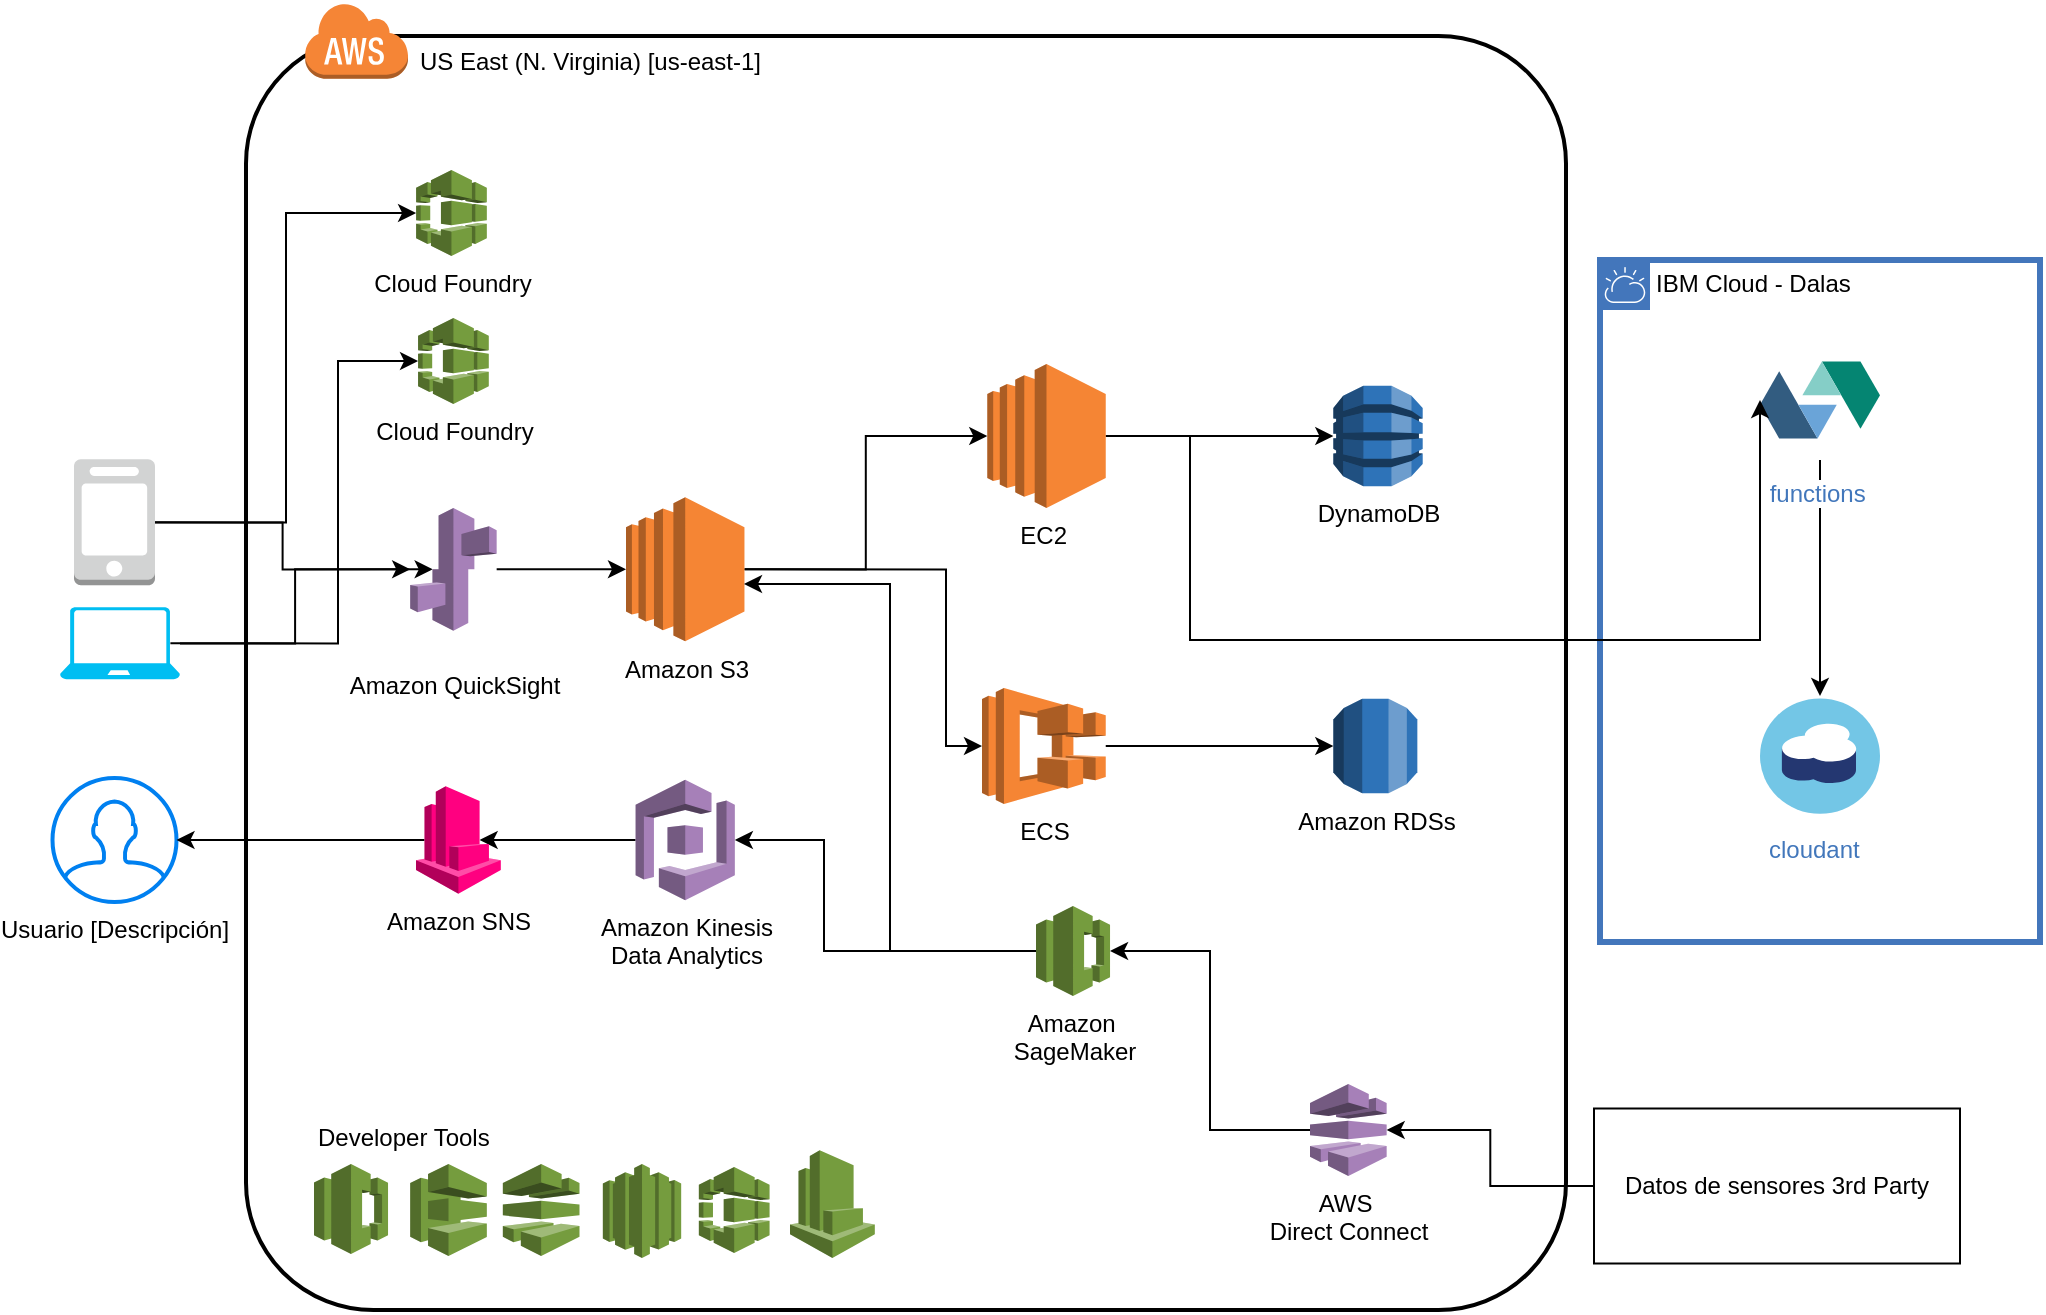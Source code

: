 <mxfile version="14.4.3" type="github">
  <diagram id="TSc8M2aQanpHi99RWJcm" name="Page-1">
    <mxGraphModel dx="912" dy="1884" grid="0" gridSize="10" guides="1" tooltips="1" connect="1" arrows="1" fold="1" page="1" pageScale="1" pageWidth="850" pageHeight="1100" math="0" shadow="0">
      <root>
        <mxCell id="0" />
        <mxCell id="1" parent="0" />
        <mxCell id="v8qC128liEodUwgJ5zLA-23" value="Usuario [Descripción]" style="html=1;verticalLabelPosition=bottom;align=center;labelBackgroundColor=#ffffff;verticalAlign=top;strokeWidth=2;strokeColor=#0080F0;shadow=0;dashed=0;shape=mxgraph.ios7.icons.user;" parent="1" vertex="1">
          <mxGeometry x="94.25" y="328" width="62" height="62" as="geometry" />
        </mxCell>
        <mxCell id="v8qC128liEodUwgJ5zLA-52" style="edgeStyle=orthogonalEdgeStyle;rounded=0;orthogonalLoop=1;jettySize=auto;html=1;entryX=0.26;entryY=0.5;entryDx=0;entryDy=0;entryPerimeter=0;" parent="1" source="v8qC128liEodUwgJ5zLA-49" target="v8qC128liEodUwgJ5zLA-17" edge="1">
          <mxGeometry relative="1" as="geometry" />
        </mxCell>
        <mxCell id="JbWxMv6GaowE7ZCO7siT-10" style="edgeStyle=orthogonalEdgeStyle;rounded=0;orthogonalLoop=1;jettySize=auto;html=1;exitX=1;exitY=0.5;exitDx=0;exitDy=0;exitPerimeter=0;entryX=0;entryY=0.5;entryDx=0;entryDy=0;entryPerimeter=0;" edge="1" parent="1" source="v8qC128liEodUwgJ5zLA-49" target="JbWxMv6GaowE7ZCO7siT-7">
          <mxGeometry relative="1" as="geometry">
            <Array as="points">
              <mxPoint x="211" y="200" />
              <mxPoint x="211" y="46" />
            </Array>
          </mxGeometry>
        </mxCell>
        <mxCell id="v8qC128liEodUwgJ5zLA-49" value="" style="outlineConnect=0;dashed=0;verticalLabelPosition=bottom;verticalAlign=top;align=center;html=1;shape=mxgraph.aws3.mobile_client;fillColor=#D2D3D3;gradientColor=none;dashPattern=1 1;" parent="1" vertex="1">
          <mxGeometry x="105" y="168.66" width="40.5" height="63" as="geometry" />
        </mxCell>
        <mxCell id="v8qC128liEodUwgJ5zLA-53" style="edgeStyle=orthogonalEdgeStyle;rounded=0;orthogonalLoop=1;jettySize=auto;html=1;" parent="1" source="v8qC128liEodUwgJ5zLA-50" target="v8qC128liEodUwgJ5zLA-17" edge="1">
          <mxGeometry relative="1" as="geometry" />
        </mxCell>
        <mxCell id="JbWxMv6GaowE7ZCO7siT-11" style="edgeStyle=orthogonalEdgeStyle;rounded=0;orthogonalLoop=1;jettySize=auto;html=1;exitX=0.92;exitY=0.5;exitDx=0;exitDy=0;exitPerimeter=0;entryX=0;entryY=0.5;entryDx=0;entryDy=0;entryPerimeter=0;" edge="1" parent="1" source="v8qC128liEodUwgJ5zLA-50" target="JbWxMv6GaowE7ZCO7siT-8">
          <mxGeometry relative="1" as="geometry">
            <Array as="points">
              <mxPoint x="237" y="261" />
              <mxPoint x="237" y="120" />
            </Array>
          </mxGeometry>
        </mxCell>
        <mxCell id="v8qC128liEodUwgJ5zLA-50" value="" style="verticalLabelPosition=bottom;html=1;verticalAlign=top;align=center;strokeColor=none;fillColor=#00BEF2;shape=mxgraph.azure.laptop;pointerEvents=1;dashed=1;dashPattern=1 1;" parent="1" vertex="1">
          <mxGeometry x="98" y="242.66" width="60" height="36" as="geometry" />
        </mxCell>
        <mxCell id="v8qC128liEodUwgJ5zLA-8" value="IBM Cloud - Dalas" style="shape=mxgraph.ibm.box;prType=cloud;fontStyle=0;verticalAlign=top;align=left;spacingLeft=32;spacingTop=4;fillColor=none;rounded=0;whiteSpace=wrap;html=1;strokeColor=#4376BB;strokeWidth=3;dashed=0;container=1;spacing=-4;collapsible=0;expand=0;recursiveResize=0;" parent="1" vertex="1">
          <mxGeometry x="868" y="69" width="220" height="341" as="geometry" />
        </mxCell>
        <mxCell id="v8qC128liEodUwgJ5zLA-66" style="edgeStyle=orthogonalEdgeStyle;rounded=0;orthogonalLoop=1;jettySize=auto;html=1;" parent="v8qC128liEodUwgJ5zLA-8" source="v8qC128liEodUwgJ5zLA-55" target="v8qC128liEodUwgJ5zLA-58" edge="1">
          <mxGeometry relative="1" as="geometry" />
        </mxCell>
        <mxCell id="v8qC128liEodUwgJ5zLA-55" value="functions&amp;nbsp;" style="aspect=fixed;perimeter=ellipsePerimeter;html=1;align=center;shadow=0;dashed=0;fontColor=#4277BB;labelBackgroundColor=#ffffff;fontSize=12;spacingTop=3;image;image=img/lib/ibm/miscellaneous/openwhisk.svg;dashPattern=1 1;" parent="v8qC128liEodUwgJ5zLA-8" vertex="1">
          <mxGeometry x="80" y="40" width="60" height="60" as="geometry" />
        </mxCell>
        <mxCell id="v8qC128liEodUwgJ5zLA-58" value="cloudant&amp;nbsp;&amp;nbsp;" style="aspect=fixed;perimeter=ellipsePerimeter;html=1;align=center;shadow=0;dashed=0;fontColor=#4277BB;labelBackgroundColor=#ffffff;fontSize=12;spacingTop=3;image;image=img/lib/ibm/miscellaneous/cloudant.svg;dashPattern=1 1;" parent="v8qC128liEodUwgJ5zLA-8" vertex="1">
          <mxGeometry x="80" y="218" width="60" height="60" as="geometry" />
        </mxCell>
        <mxCell id="v8qC128liEodUwgJ5zLA-65" style="edgeStyle=orthogonalEdgeStyle;rounded=0;orthogonalLoop=1;jettySize=auto;html=1;entryX=0;entryY=0.5;entryDx=0;entryDy=0;" parent="1" source="v8qC128liEodUwgJ5zLA-43" target="v8qC128liEodUwgJ5zLA-55" edge="1">
          <mxGeometry relative="1" as="geometry">
            <Array as="points">
              <mxPoint x="663" y="157" />
              <mxPoint x="663" y="259" />
            </Array>
          </mxGeometry>
        </mxCell>
        <mxCell id="Daq54S6arMpTg4pPxObL-1" style="edgeStyle=orthogonalEdgeStyle;rounded=0;orthogonalLoop=1;jettySize=auto;html=1;exitX=0;exitY=0.5;exitDx=0;exitDy=0;exitPerimeter=0;entryX=0.75;entryY=0.5;entryDx=0;entryDy=0;entryPerimeter=0;" parent="1" source="v8qC128liEodUwgJ5zLA-19" target="Daq54S6arMpTg4pPxObL-7" edge="1">
          <mxGeometry relative="1" as="geometry">
            <mxPoint x="70" y="285" as="targetPoint" />
          </mxGeometry>
        </mxCell>
        <mxCell id="v8qC128liEodUwgJ5zLA-13" value="" style="rounded=1;arcSize=10;dashed=0;fillColor=none;gradientColor=none;strokeWidth=2;" parent="1" vertex="1">
          <mxGeometry x="191" y="-43" width="660" height="637.04" as="geometry" />
        </mxCell>
        <mxCell id="v8qC128liEodUwgJ5zLA-14" value="" style="dashed=0;html=1;shape=mxgraph.aws3.cloud;fillColor=#F58536;gradientColor=none;dashed=0;" parent="1" vertex="1">
          <mxGeometry x="220.18" y="-60.0" width="51.82" height="38.35" as="geometry" />
        </mxCell>
        <mxCell id="v8qC128liEodUwgJ5zLA-16" value="US East (N. Virginia) [us-east-1]" style="text;whiteSpace=wrap;html=1;" parent="1" vertex="1">
          <mxGeometry x="276.002" y="-44.235" width="219.197" height="28.153" as="geometry" />
        </mxCell>
        <mxCell id="v8qC128liEodUwgJ5zLA-22" value="Amazon RDSs" style="outlineConnect=0;dashed=0;verticalLabelPosition=bottom;verticalAlign=top;align=center;html=1;shape=mxgraph.aws3.rds;fillColor=#2E73B8;gradientColor=none;" parent="1" vertex="1">
          <mxGeometry x="734.667" y="288.373" width="42.009" height="47.258" as="geometry" />
        </mxCell>
        <mxCell id="v8qC128liEodUwgJ5zLA-19" value="Amazon Kinesis&lt;br&gt;Data Analytics" style="outlineConnect=0;dashed=0;verticalLabelPosition=bottom;verticalAlign=top;align=center;html=1;shape=mxgraph.aws3.cognito;fillColor=#A680B8;gradientColor=none;" parent="1" vertex="1">
          <mxGeometry x="385.796" y="328.827" width="49.631" height="60.329" as="geometry" />
        </mxCell>
        <mxCell id="v8qC128liEodUwgJ5zLA-24" value="" style="outlineConnect=0;dashed=0;verticalLabelPosition=bottom;verticalAlign=top;align=center;html=1;shape=mxgraph.aws3.codecommit;fillColor=#759C3E;gradientColor=none;" parent="1" vertex="1">
          <mxGeometry x="225" y="521" width="37.02" height="45" as="geometry" />
        </mxCell>
        <mxCell id="v8qC128liEodUwgJ5zLA-25" value="" style="outlineConnect=0;dashed=0;verticalLabelPosition=bottom;verticalAlign=top;align=center;html=1;shape=mxgraph.aws3.codedeploy;fillColor=#759C3E;gradientColor=none;" parent="1" vertex="1">
          <mxGeometry x="273.09" y="521" width="38.33" height="46" as="geometry" />
        </mxCell>
        <mxCell id="v8qC128liEodUwgJ5zLA-26" value="" style="outlineConnect=0;dashed=0;verticalLabelPosition=bottom;verticalAlign=top;align=center;html=1;shape=mxgraph.aws3.codepipeline;fillColor=#759C3E;gradientColor=none;" parent="1" vertex="1">
          <mxGeometry x="319.42" y="521" width="38.33" height="46" as="geometry" />
        </mxCell>
        <mxCell id="v8qC128liEodUwgJ5zLA-27" value="" style="outlineConnect=0;dashed=0;verticalLabelPosition=bottom;verticalAlign=top;align=center;html=1;shape=mxgraph.aws3.codestar;fillColor=#759C3E;gradientColor=none;" parent="1" vertex="1">
          <mxGeometry x="369.42" y="521" width="39.17" height="47" as="geometry" />
        </mxCell>
        <mxCell id="v8qC128liEodUwgJ5zLA-28" value="" style="outlineConnect=0;dashed=0;verticalLabelPosition=bottom;verticalAlign=top;align=center;html=1;shape=mxgraph.aws3.codebuild;fillColor=#759C3E;gradientColor=none;" parent="1" vertex="1">
          <mxGeometry x="417.42" y="522.5" width="35.37" height="43" as="geometry" />
        </mxCell>
        <mxCell id="v8qC128liEodUwgJ5zLA-48" style="edgeStyle=orthogonalEdgeStyle;rounded=0;orthogonalLoop=1;jettySize=auto;html=1;entryX=0;entryY=0.5;entryDx=0;entryDy=0;entryPerimeter=0;" parent="1" source="v8qC128liEodUwgJ5zLA-17" target="Daq54S6arMpTg4pPxObL-3" edge="1">
          <mxGeometry relative="1" as="geometry">
            <mxPoint x="380.997" y="223.7" as="targetPoint" />
          </mxGeometry>
        </mxCell>
        <mxCell id="v8qC128liEodUwgJ5zLA-17" value="&lt;br&gt;Amazon QuickSight" style="outlineConnect=0;dashed=0;verticalLabelPosition=bottom;verticalAlign=top;align=center;html=1;shape=mxgraph.aws3.elastic_beanstalk;fillColor=#A680B8;gradientColor=none;" parent="1" vertex="1">
          <mxGeometry x="273.093" y="192.995" width="43.236" height="61.334" as="geometry" />
        </mxCell>
        <mxCell id="v8qC128liEodUwgJ5zLA-62" style="edgeStyle=orthogonalEdgeStyle;rounded=0;orthogonalLoop=1;jettySize=auto;html=1;entryX=0;entryY=0.5;entryDx=0;entryDy=0;entryPerimeter=0;" parent="1" source="v8qC128liEodUwgJ5zLA-34" target="v8qC128liEodUwgJ5zLA-22" edge="1">
          <mxGeometry relative="1" as="geometry" />
        </mxCell>
        <mxCell id="v8qC128liEodUwgJ5zLA-34" value="ECS" style="outlineConnect=0;dashed=0;verticalLabelPosition=bottom;verticalAlign=top;align=center;html=1;shape=mxgraph.aws3.ecs;fillColor=#F58534;gradientColor=none;" parent="1" vertex="1">
          <mxGeometry x="559" y="283.0" width="61.87" height="58" as="geometry" />
        </mxCell>
        <mxCell id="v8qC128liEodUwgJ5zLA-36" value="Developer Tools" style="text;whiteSpace=wrap;html=1;" parent="1" vertex="1">
          <mxGeometry x="225.002" y="494.345" width="219.197" height="28.153" as="geometry" />
        </mxCell>
        <mxCell id="v8qC128liEodUwgJ5zLA-64" style="edgeStyle=orthogonalEdgeStyle;rounded=0;orthogonalLoop=1;jettySize=auto;html=1;entryX=0;entryY=0.5;entryDx=0;entryDy=0;entryPerimeter=0;" parent="1" source="v8qC128liEodUwgJ5zLA-43" target="v8qC128liEodUwgJ5zLA-63" edge="1">
          <mxGeometry relative="1" as="geometry" />
        </mxCell>
        <mxCell id="v8qC128liEodUwgJ5zLA-43" value="EC2&amp;nbsp;" style="outlineConnect=0;dashed=0;verticalLabelPosition=bottom;verticalAlign=top;align=center;html=1;shape=mxgraph.aws3.ec2;fillColor=#F58534;gradientColor=none;dashPattern=1 1;" parent="1" vertex="1">
          <mxGeometry x="561.64" y="121" width="59.23" height="72" as="geometry" />
        </mxCell>
        <mxCell id="v8qC128liEodUwgJ5zLA-63" value="DynamoDB" style="outlineConnect=0;dashed=0;verticalLabelPosition=bottom;verticalAlign=top;align=center;html=1;shape=mxgraph.aws3.dynamo_db;fillColor=#2E73B8;gradientColor=none;" parent="1" vertex="1">
          <mxGeometry x="734.667" y="131.868" width="44.684" height="50.274" as="geometry" />
        </mxCell>
        <mxCell id="v8qC128liEodUwgJ5zLA-67" value="" style="outlineConnect=0;dashed=0;verticalLabelPosition=bottom;verticalAlign=top;align=center;html=1;shape=mxgraph.aws3.cloudwatch;fillColor=#759C3E;gradientColor=none;dashPattern=1 1;" parent="1" vertex="1">
          <mxGeometry x="463" y="514.17" width="42.41" height="53.83" as="geometry" />
        </mxCell>
        <mxCell id="JbWxMv6GaowE7ZCO7siT-2" style="edgeStyle=orthogonalEdgeStyle;rounded=0;orthogonalLoop=1;jettySize=auto;html=1;exitX=1;exitY=0.5;exitDx=0;exitDy=0;exitPerimeter=0;" edge="1" parent="1" source="Daq54S6arMpTg4pPxObL-3" target="v8qC128liEodUwgJ5zLA-43">
          <mxGeometry relative="1" as="geometry" />
        </mxCell>
        <mxCell id="JbWxMv6GaowE7ZCO7siT-3" style="edgeStyle=orthogonalEdgeStyle;rounded=0;orthogonalLoop=1;jettySize=auto;html=1;exitX=1;exitY=0.5;exitDx=0;exitDy=0;exitPerimeter=0;entryX=0;entryY=0.5;entryDx=0;entryDy=0;entryPerimeter=0;" edge="1" parent="1" source="Daq54S6arMpTg4pPxObL-3" target="v8qC128liEodUwgJ5zLA-34">
          <mxGeometry relative="1" as="geometry">
            <Array as="points">
              <mxPoint x="541" y="224" />
              <mxPoint x="541" y="312" />
            </Array>
          </mxGeometry>
        </mxCell>
        <mxCell id="Daq54S6arMpTg4pPxObL-3" value="Amazon S3" style="outlineConnect=0;dashed=0;verticalLabelPosition=bottom;verticalAlign=top;align=center;html=1;shape=mxgraph.aws3.ec2;fillColor=#F58534;gradientColor=none;dashPattern=1 1;" parent="1" vertex="1">
          <mxGeometry x="381" y="187.66" width="59.23" height="72" as="geometry" />
        </mxCell>
        <mxCell id="Daq54S6arMpTg4pPxObL-10" style="edgeStyle=orthogonalEdgeStyle;rounded=0;orthogonalLoop=1;jettySize=auto;html=1;exitX=0;exitY=0.5;exitDx=0;exitDy=0;exitPerimeter=0;" parent="1" source="Daq54S6arMpTg4pPxObL-5" edge="1">
          <mxGeometry relative="1" as="geometry">
            <Array as="points">
              <mxPoint x="513" y="415" />
              <mxPoint x="513" y="231" />
            </Array>
            <mxPoint x="440" y="231" as="targetPoint" />
          </mxGeometry>
        </mxCell>
        <mxCell id="Daq54S6arMpTg4pPxObL-20" style="edgeStyle=orthogonalEdgeStyle;rounded=0;orthogonalLoop=1;jettySize=auto;html=1;exitX=0;exitY=0.5;exitDx=0;exitDy=0;exitPerimeter=0;entryX=1;entryY=0.5;entryDx=0;entryDy=0;entryPerimeter=0;" parent="1" source="Daq54S6arMpTg4pPxObL-5" target="v8qC128liEodUwgJ5zLA-19" edge="1">
          <mxGeometry relative="1" as="geometry">
            <Array as="points">
              <mxPoint x="480" y="415" />
              <mxPoint x="480" y="359" />
            </Array>
          </mxGeometry>
        </mxCell>
        <mxCell id="Daq54S6arMpTg4pPxObL-5" value="Amazon&amp;nbsp;&lt;br&gt;SageMaker" style="outlineConnect=0;dashed=0;verticalLabelPosition=bottom;verticalAlign=top;align=center;html=1;shape=mxgraph.aws3.codecommit;fillColor=#759C3E;gradientColor=none;" parent="1" vertex="1">
          <mxGeometry x="586" y="392" width="37.02" height="45" as="geometry" />
        </mxCell>
        <mxCell id="Daq54S6arMpTg4pPxObL-8" style="edgeStyle=orthogonalEdgeStyle;rounded=0;orthogonalLoop=1;jettySize=auto;html=1;exitX=0.1;exitY=0.5;exitDx=0;exitDy=0;exitPerimeter=0;" parent="1" source="Daq54S6arMpTg4pPxObL-7" target="v8qC128liEodUwgJ5zLA-23" edge="1">
          <mxGeometry relative="1" as="geometry" />
        </mxCell>
        <mxCell id="Daq54S6arMpTg4pPxObL-7" value="Amazon SNS" style="outlineConnect=0;dashed=0;verticalLabelPosition=bottom;verticalAlign=top;align=center;html=1;shape=mxgraph.aws3.cloudwatch;fillColor=#FF0080;gradientColor=none;dashPattern=1 1;" parent="1" vertex="1">
          <mxGeometry x="276" y="332.08" width="42.41" height="53.83" as="geometry" />
        </mxCell>
        <mxCell id="Daq54S6arMpTg4pPxObL-12" style="edgeStyle=orthogonalEdgeStyle;rounded=0;orthogonalLoop=1;jettySize=auto;html=1;exitX=0;exitY=0.5;exitDx=0;exitDy=0;entryX=1;entryY=0.5;entryDx=0;entryDy=0;entryPerimeter=0;exitPerimeter=0;" parent="1" source="JbWxMv6GaowE7ZCO7siT-4" target="Daq54S6arMpTg4pPxObL-5" edge="1">
          <mxGeometry relative="1" as="geometry" />
        </mxCell>
        <mxCell id="Daq54S6arMpTg4pPxObL-18" value="" style="group" parent="1" vertex="1" connectable="0">
          <mxGeometry x="865" y="493.25" width="183" height="77.5" as="geometry" />
        </mxCell>
        <mxCell id="Daq54S6arMpTg4pPxObL-11" value="Datos de sensores 3rd Party&lt;br&gt;" style="rounded=0;whiteSpace=wrap;html=1;fillColor=none;shadow=0;" parent="Daq54S6arMpTg4pPxObL-18" vertex="1">
          <mxGeometry width="183" height="77.5" as="geometry" />
        </mxCell>
        <mxCell id="Daq54S6arMpTg4pPxObL-16" value="" style="shape=image;html=1;verticalAlign=top;verticalLabelPosition=bottom;labelBackgroundColor=#ffffff;imageAspect=0;aspect=fixed;image=https://cdn2.iconfinder.com/data/icons/innovation-technology-1/512/tech_0007-128.png;shadow=1;fillColor=#66B2FF;strokeColor=#000000;" parent="Daq54S6arMpTg4pPxObL-18" vertex="1">
          <mxGeometry width="24" height="24" as="geometry" />
        </mxCell>
        <mxCell id="JbWxMv6GaowE7ZCO7siT-4" value="AWS&amp;nbsp;&lt;br&gt;Direct Connect" style="outlineConnect=0;dashed=0;verticalLabelPosition=bottom;verticalAlign=top;align=center;html=1;shape=mxgraph.aws3.codepipeline;fillColor=#A680B8;gradientColor=none;" vertex="1" parent="1">
          <mxGeometry x="723" y="481" width="38.33" height="46" as="geometry" />
        </mxCell>
        <mxCell id="JbWxMv6GaowE7ZCO7siT-5" style="edgeStyle=orthogonalEdgeStyle;rounded=0;orthogonalLoop=1;jettySize=auto;html=1;exitX=0;exitY=0.5;exitDx=0;exitDy=0;" edge="1" parent="1" source="Daq54S6arMpTg4pPxObL-11" target="JbWxMv6GaowE7ZCO7siT-4">
          <mxGeometry relative="1" as="geometry" />
        </mxCell>
        <mxCell id="JbWxMv6GaowE7ZCO7siT-7" value="Cloud Foundry" style="outlineConnect=0;dashed=0;verticalLabelPosition=bottom;verticalAlign=top;align=center;html=1;shape=mxgraph.aws3.codebuild;fillColor=#759C3E;gradientColor=none;" vertex="1" parent="1">
          <mxGeometry x="276.05" y="24" width="35.37" height="43" as="geometry" />
        </mxCell>
        <mxCell id="JbWxMv6GaowE7ZCO7siT-8" value="Cloud Foundry" style="outlineConnect=0;dashed=0;verticalLabelPosition=bottom;verticalAlign=top;align=center;html=1;shape=mxgraph.aws3.codebuild;fillColor=#759C3E;gradientColor=none;" vertex="1" parent="1">
          <mxGeometry x="277.03" y="98" width="35.37" height="43" as="geometry" />
        </mxCell>
      </root>
    </mxGraphModel>
  </diagram>
</mxfile>
